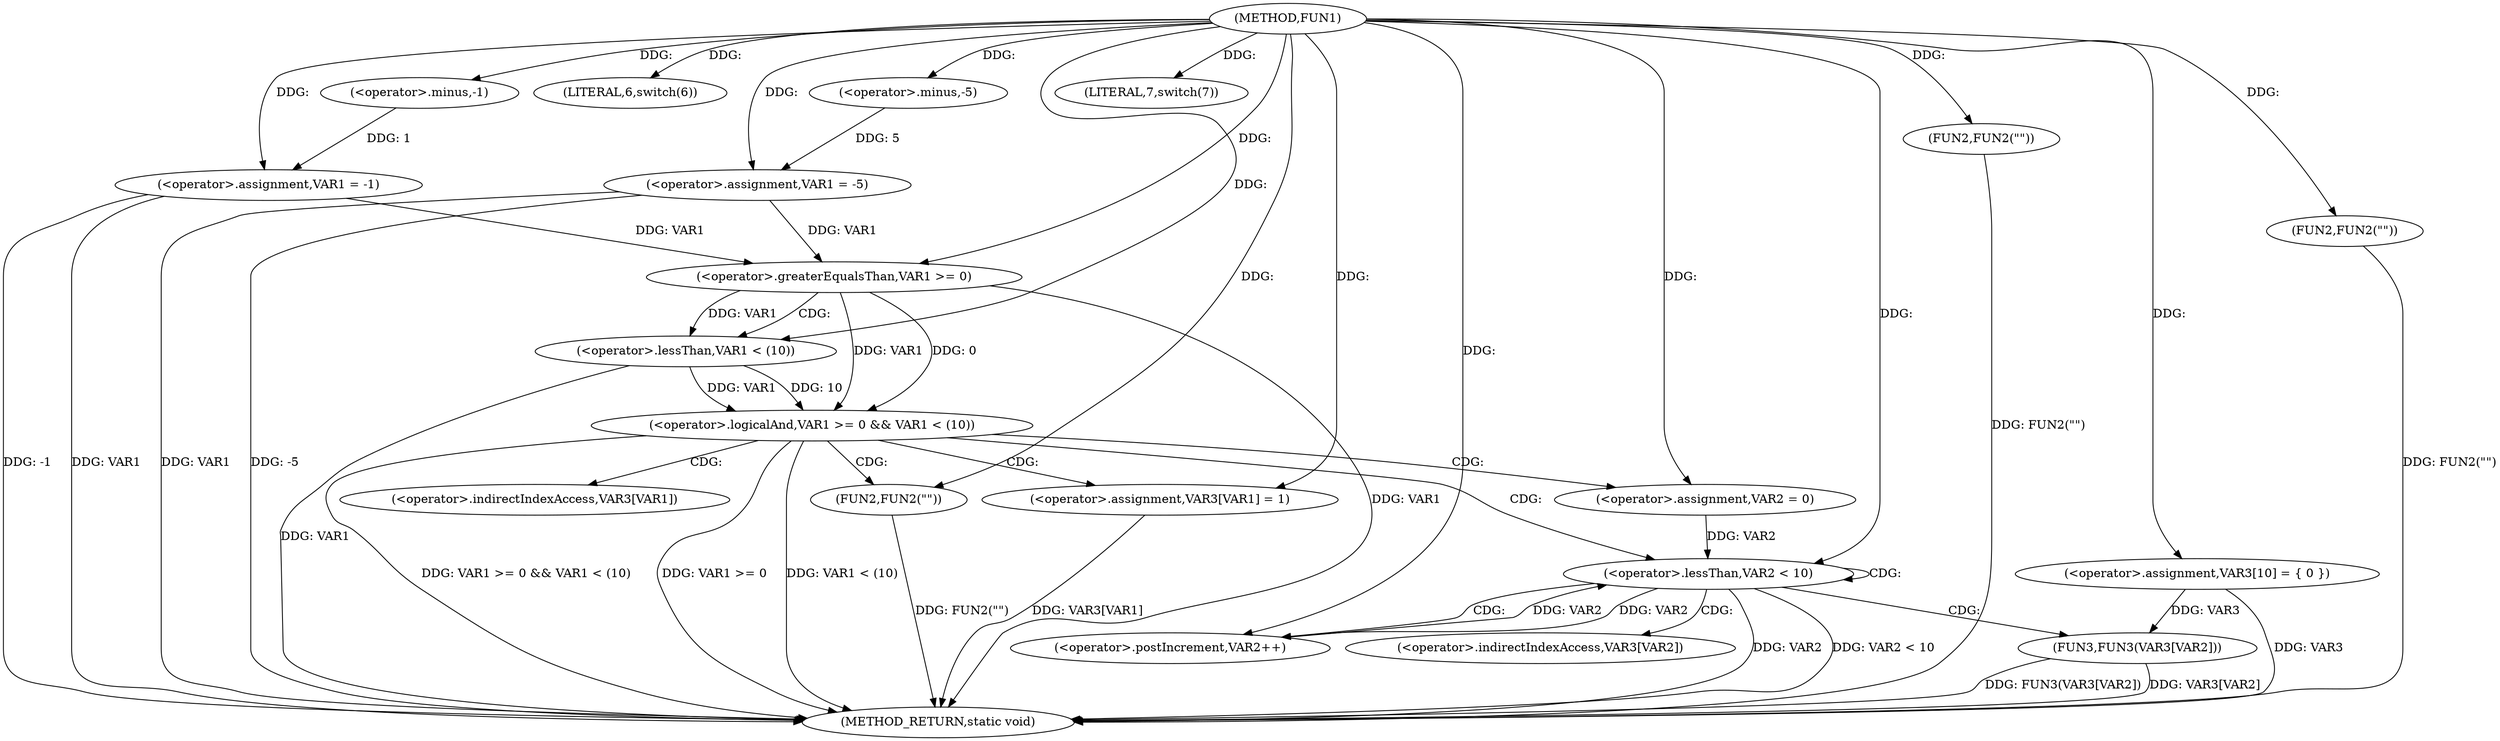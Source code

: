 digraph FUN1 {  
"1000100" [label = "(METHOD,FUN1)" ]
"1000166" [label = "(METHOD_RETURN,static void)" ]
"1000103" [label = "(<operator>.assignment,VAR1 = -1)" ]
"1000105" [label = "(<operator>.minus,-1)" ]
"1000108" [label = "(LITERAL,6,switch(6))" ]
"1000111" [label = "(<operator>.assignment,VAR1 = -5)" ]
"1000113" [label = "(<operator>.minus,-5)" ]
"1000117" [label = "(FUN2,FUN2(\"\"))" ]
"1000121" [label = "(LITERAL,7,switch(7))" ]
"1000127" [label = "(<operator>.assignment,VAR3[10] = { 0 })" ]
"1000130" [label = "(<operator>.logicalAnd,VAR1 >= 0 && VAR1 < (10))" ]
"1000131" [label = "(<operator>.greaterEqualsThan,VAR1 >= 0)" ]
"1000134" [label = "(<operator>.lessThan,VAR1 < (10))" ]
"1000138" [label = "(<operator>.assignment,VAR3[VAR1] = 1)" ]
"1000144" [label = "(<operator>.assignment,VAR2 = 0)" ]
"1000147" [label = "(<operator>.lessThan,VAR2 < 10)" ]
"1000150" [label = "(<operator>.postIncrement,VAR2++)" ]
"1000153" [label = "(FUN3,FUN3(VAR3[VAR2]))" ]
"1000159" [label = "(FUN2,FUN2(\"\"))" ]
"1000163" [label = "(FUN2,FUN2(\"\"))" ]
"1000139" [label = "(<operator>.indirectIndexAccess,VAR3[VAR1])" ]
"1000154" [label = "(<operator>.indirectIndexAccess,VAR3[VAR2])" ]
  "1000130" -> "1000166"  [ label = "DDG: VAR1 >= 0 && VAR1 < (10)"] 
  "1000103" -> "1000166"  [ label = "DDG: VAR1"] 
  "1000103" -> "1000166"  [ label = "DDG: -1"] 
  "1000147" -> "1000166"  [ label = "DDG: VAR2"] 
  "1000111" -> "1000166"  [ label = "DDG: VAR1"] 
  "1000153" -> "1000166"  [ label = "DDG: VAR3[VAR2]"] 
  "1000163" -> "1000166"  [ label = "DDG: FUN2(\"\")"] 
  "1000130" -> "1000166"  [ label = "DDG: VAR1 >= 0"] 
  "1000159" -> "1000166"  [ label = "DDG: FUN2(\"\")"] 
  "1000117" -> "1000166"  [ label = "DDG: FUN2(\"\")"] 
  "1000131" -> "1000166"  [ label = "DDG: VAR1"] 
  "1000138" -> "1000166"  [ label = "DDG: VAR3[VAR1]"] 
  "1000130" -> "1000166"  [ label = "DDG: VAR1 < (10)"] 
  "1000153" -> "1000166"  [ label = "DDG: FUN3(VAR3[VAR2])"] 
  "1000134" -> "1000166"  [ label = "DDG: VAR1"] 
  "1000111" -> "1000166"  [ label = "DDG: -5"] 
  "1000127" -> "1000166"  [ label = "DDG: VAR3"] 
  "1000147" -> "1000166"  [ label = "DDG: VAR2 < 10"] 
  "1000105" -> "1000103"  [ label = "DDG: 1"] 
  "1000100" -> "1000103"  [ label = "DDG: "] 
  "1000100" -> "1000105"  [ label = "DDG: "] 
  "1000100" -> "1000108"  [ label = "DDG: "] 
  "1000113" -> "1000111"  [ label = "DDG: 5"] 
  "1000100" -> "1000111"  [ label = "DDG: "] 
  "1000100" -> "1000113"  [ label = "DDG: "] 
  "1000100" -> "1000117"  [ label = "DDG: "] 
  "1000100" -> "1000121"  [ label = "DDG: "] 
  "1000100" -> "1000127"  [ label = "DDG: "] 
  "1000131" -> "1000130"  [ label = "DDG: VAR1"] 
  "1000131" -> "1000130"  [ label = "DDG: 0"] 
  "1000103" -> "1000131"  [ label = "DDG: VAR1"] 
  "1000111" -> "1000131"  [ label = "DDG: VAR1"] 
  "1000100" -> "1000131"  [ label = "DDG: "] 
  "1000134" -> "1000130"  [ label = "DDG: VAR1"] 
  "1000134" -> "1000130"  [ label = "DDG: 10"] 
  "1000131" -> "1000134"  [ label = "DDG: VAR1"] 
  "1000100" -> "1000134"  [ label = "DDG: "] 
  "1000100" -> "1000138"  [ label = "DDG: "] 
  "1000100" -> "1000144"  [ label = "DDG: "] 
  "1000150" -> "1000147"  [ label = "DDG: VAR2"] 
  "1000144" -> "1000147"  [ label = "DDG: VAR2"] 
  "1000100" -> "1000147"  [ label = "DDG: "] 
  "1000147" -> "1000150"  [ label = "DDG: VAR2"] 
  "1000100" -> "1000150"  [ label = "DDG: "] 
  "1000127" -> "1000153"  [ label = "DDG: VAR3"] 
  "1000100" -> "1000159"  [ label = "DDG: "] 
  "1000100" -> "1000163"  [ label = "DDG: "] 
  "1000130" -> "1000159"  [ label = "CDG: "] 
  "1000130" -> "1000147"  [ label = "CDG: "] 
  "1000130" -> "1000139"  [ label = "CDG: "] 
  "1000130" -> "1000144"  [ label = "CDG: "] 
  "1000130" -> "1000138"  [ label = "CDG: "] 
  "1000131" -> "1000134"  [ label = "CDG: "] 
  "1000147" -> "1000153"  [ label = "CDG: "] 
  "1000147" -> "1000154"  [ label = "CDG: "] 
  "1000147" -> "1000147"  [ label = "CDG: "] 
  "1000147" -> "1000150"  [ label = "CDG: "] 
}
